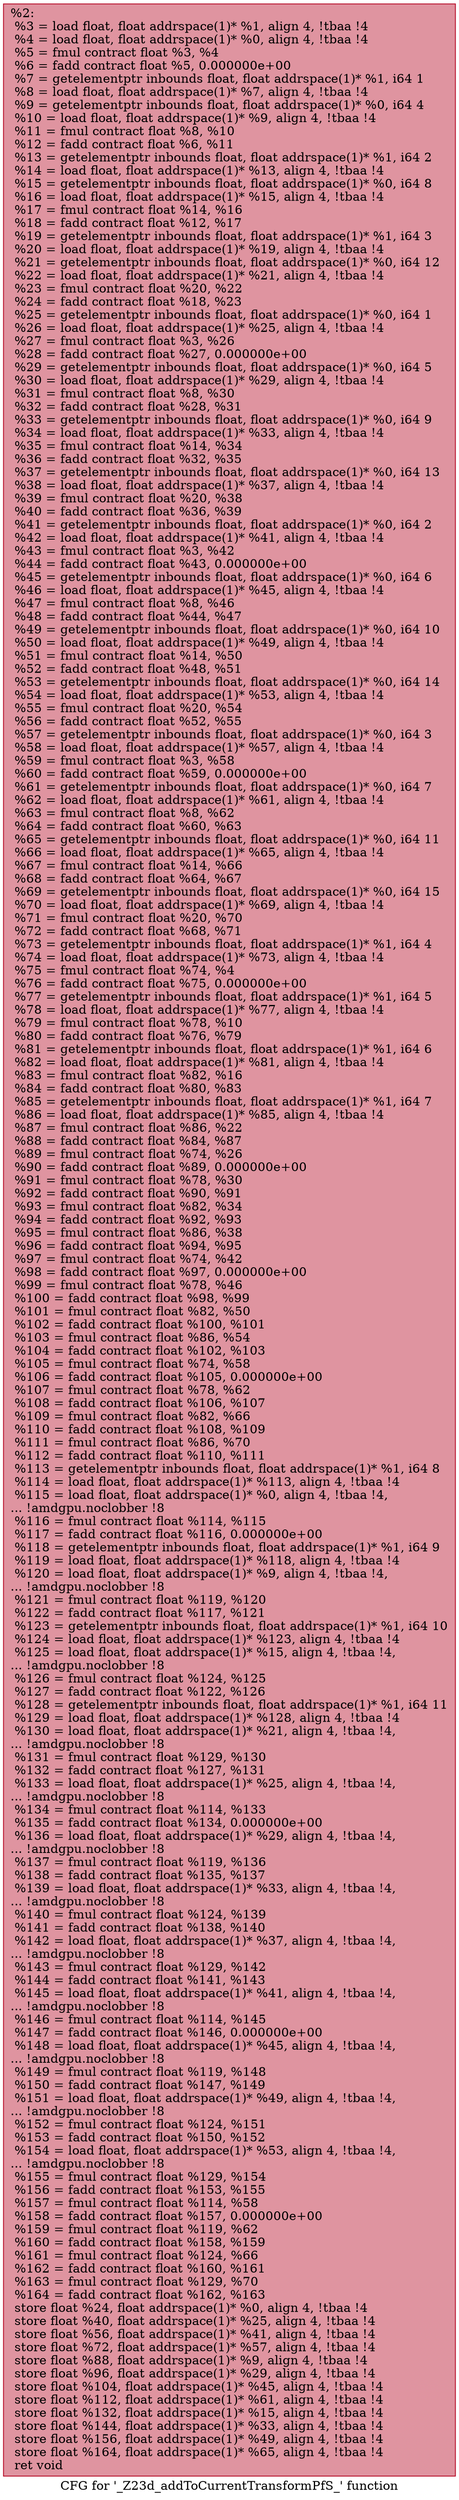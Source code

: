 digraph "CFG for '_Z23d_addToCurrentTransformPfS_' function" {
	label="CFG for '_Z23d_addToCurrentTransformPfS_' function";

	Node0x5929d30 [shape=record,color="#b70d28ff", style=filled, fillcolor="#b70d2870",label="{%2:\l  %3 = load float, float addrspace(1)* %1, align 4, !tbaa !4\l  %4 = load float, float addrspace(1)* %0, align 4, !tbaa !4\l  %5 = fmul contract float %3, %4\l  %6 = fadd contract float %5, 0.000000e+00\l  %7 = getelementptr inbounds float, float addrspace(1)* %1, i64 1\l  %8 = load float, float addrspace(1)* %7, align 4, !tbaa !4\l  %9 = getelementptr inbounds float, float addrspace(1)* %0, i64 4\l  %10 = load float, float addrspace(1)* %9, align 4, !tbaa !4\l  %11 = fmul contract float %8, %10\l  %12 = fadd contract float %6, %11\l  %13 = getelementptr inbounds float, float addrspace(1)* %1, i64 2\l  %14 = load float, float addrspace(1)* %13, align 4, !tbaa !4\l  %15 = getelementptr inbounds float, float addrspace(1)* %0, i64 8\l  %16 = load float, float addrspace(1)* %15, align 4, !tbaa !4\l  %17 = fmul contract float %14, %16\l  %18 = fadd contract float %12, %17\l  %19 = getelementptr inbounds float, float addrspace(1)* %1, i64 3\l  %20 = load float, float addrspace(1)* %19, align 4, !tbaa !4\l  %21 = getelementptr inbounds float, float addrspace(1)* %0, i64 12\l  %22 = load float, float addrspace(1)* %21, align 4, !tbaa !4\l  %23 = fmul contract float %20, %22\l  %24 = fadd contract float %18, %23\l  %25 = getelementptr inbounds float, float addrspace(1)* %0, i64 1\l  %26 = load float, float addrspace(1)* %25, align 4, !tbaa !4\l  %27 = fmul contract float %3, %26\l  %28 = fadd contract float %27, 0.000000e+00\l  %29 = getelementptr inbounds float, float addrspace(1)* %0, i64 5\l  %30 = load float, float addrspace(1)* %29, align 4, !tbaa !4\l  %31 = fmul contract float %8, %30\l  %32 = fadd contract float %28, %31\l  %33 = getelementptr inbounds float, float addrspace(1)* %0, i64 9\l  %34 = load float, float addrspace(1)* %33, align 4, !tbaa !4\l  %35 = fmul contract float %14, %34\l  %36 = fadd contract float %32, %35\l  %37 = getelementptr inbounds float, float addrspace(1)* %0, i64 13\l  %38 = load float, float addrspace(1)* %37, align 4, !tbaa !4\l  %39 = fmul contract float %20, %38\l  %40 = fadd contract float %36, %39\l  %41 = getelementptr inbounds float, float addrspace(1)* %0, i64 2\l  %42 = load float, float addrspace(1)* %41, align 4, !tbaa !4\l  %43 = fmul contract float %3, %42\l  %44 = fadd contract float %43, 0.000000e+00\l  %45 = getelementptr inbounds float, float addrspace(1)* %0, i64 6\l  %46 = load float, float addrspace(1)* %45, align 4, !tbaa !4\l  %47 = fmul contract float %8, %46\l  %48 = fadd contract float %44, %47\l  %49 = getelementptr inbounds float, float addrspace(1)* %0, i64 10\l  %50 = load float, float addrspace(1)* %49, align 4, !tbaa !4\l  %51 = fmul contract float %14, %50\l  %52 = fadd contract float %48, %51\l  %53 = getelementptr inbounds float, float addrspace(1)* %0, i64 14\l  %54 = load float, float addrspace(1)* %53, align 4, !tbaa !4\l  %55 = fmul contract float %20, %54\l  %56 = fadd contract float %52, %55\l  %57 = getelementptr inbounds float, float addrspace(1)* %0, i64 3\l  %58 = load float, float addrspace(1)* %57, align 4, !tbaa !4\l  %59 = fmul contract float %3, %58\l  %60 = fadd contract float %59, 0.000000e+00\l  %61 = getelementptr inbounds float, float addrspace(1)* %0, i64 7\l  %62 = load float, float addrspace(1)* %61, align 4, !tbaa !4\l  %63 = fmul contract float %8, %62\l  %64 = fadd contract float %60, %63\l  %65 = getelementptr inbounds float, float addrspace(1)* %0, i64 11\l  %66 = load float, float addrspace(1)* %65, align 4, !tbaa !4\l  %67 = fmul contract float %14, %66\l  %68 = fadd contract float %64, %67\l  %69 = getelementptr inbounds float, float addrspace(1)* %0, i64 15\l  %70 = load float, float addrspace(1)* %69, align 4, !tbaa !4\l  %71 = fmul contract float %20, %70\l  %72 = fadd contract float %68, %71\l  %73 = getelementptr inbounds float, float addrspace(1)* %1, i64 4\l  %74 = load float, float addrspace(1)* %73, align 4, !tbaa !4\l  %75 = fmul contract float %74, %4\l  %76 = fadd contract float %75, 0.000000e+00\l  %77 = getelementptr inbounds float, float addrspace(1)* %1, i64 5\l  %78 = load float, float addrspace(1)* %77, align 4, !tbaa !4\l  %79 = fmul contract float %78, %10\l  %80 = fadd contract float %76, %79\l  %81 = getelementptr inbounds float, float addrspace(1)* %1, i64 6\l  %82 = load float, float addrspace(1)* %81, align 4, !tbaa !4\l  %83 = fmul contract float %82, %16\l  %84 = fadd contract float %80, %83\l  %85 = getelementptr inbounds float, float addrspace(1)* %1, i64 7\l  %86 = load float, float addrspace(1)* %85, align 4, !tbaa !4\l  %87 = fmul contract float %86, %22\l  %88 = fadd contract float %84, %87\l  %89 = fmul contract float %74, %26\l  %90 = fadd contract float %89, 0.000000e+00\l  %91 = fmul contract float %78, %30\l  %92 = fadd contract float %90, %91\l  %93 = fmul contract float %82, %34\l  %94 = fadd contract float %92, %93\l  %95 = fmul contract float %86, %38\l  %96 = fadd contract float %94, %95\l  %97 = fmul contract float %74, %42\l  %98 = fadd contract float %97, 0.000000e+00\l  %99 = fmul contract float %78, %46\l  %100 = fadd contract float %98, %99\l  %101 = fmul contract float %82, %50\l  %102 = fadd contract float %100, %101\l  %103 = fmul contract float %86, %54\l  %104 = fadd contract float %102, %103\l  %105 = fmul contract float %74, %58\l  %106 = fadd contract float %105, 0.000000e+00\l  %107 = fmul contract float %78, %62\l  %108 = fadd contract float %106, %107\l  %109 = fmul contract float %82, %66\l  %110 = fadd contract float %108, %109\l  %111 = fmul contract float %86, %70\l  %112 = fadd contract float %110, %111\l  %113 = getelementptr inbounds float, float addrspace(1)* %1, i64 8\l  %114 = load float, float addrspace(1)* %113, align 4, !tbaa !4\l  %115 = load float, float addrspace(1)* %0, align 4, !tbaa !4,\l... !amdgpu.noclobber !8\l  %116 = fmul contract float %114, %115\l  %117 = fadd contract float %116, 0.000000e+00\l  %118 = getelementptr inbounds float, float addrspace(1)* %1, i64 9\l  %119 = load float, float addrspace(1)* %118, align 4, !tbaa !4\l  %120 = load float, float addrspace(1)* %9, align 4, !tbaa !4,\l... !amdgpu.noclobber !8\l  %121 = fmul contract float %119, %120\l  %122 = fadd contract float %117, %121\l  %123 = getelementptr inbounds float, float addrspace(1)* %1, i64 10\l  %124 = load float, float addrspace(1)* %123, align 4, !tbaa !4\l  %125 = load float, float addrspace(1)* %15, align 4, !tbaa !4,\l... !amdgpu.noclobber !8\l  %126 = fmul contract float %124, %125\l  %127 = fadd contract float %122, %126\l  %128 = getelementptr inbounds float, float addrspace(1)* %1, i64 11\l  %129 = load float, float addrspace(1)* %128, align 4, !tbaa !4\l  %130 = load float, float addrspace(1)* %21, align 4, !tbaa !4,\l... !amdgpu.noclobber !8\l  %131 = fmul contract float %129, %130\l  %132 = fadd contract float %127, %131\l  %133 = load float, float addrspace(1)* %25, align 4, !tbaa !4,\l... !amdgpu.noclobber !8\l  %134 = fmul contract float %114, %133\l  %135 = fadd contract float %134, 0.000000e+00\l  %136 = load float, float addrspace(1)* %29, align 4, !tbaa !4,\l... !amdgpu.noclobber !8\l  %137 = fmul contract float %119, %136\l  %138 = fadd contract float %135, %137\l  %139 = load float, float addrspace(1)* %33, align 4, !tbaa !4,\l... !amdgpu.noclobber !8\l  %140 = fmul contract float %124, %139\l  %141 = fadd contract float %138, %140\l  %142 = load float, float addrspace(1)* %37, align 4, !tbaa !4,\l... !amdgpu.noclobber !8\l  %143 = fmul contract float %129, %142\l  %144 = fadd contract float %141, %143\l  %145 = load float, float addrspace(1)* %41, align 4, !tbaa !4,\l... !amdgpu.noclobber !8\l  %146 = fmul contract float %114, %145\l  %147 = fadd contract float %146, 0.000000e+00\l  %148 = load float, float addrspace(1)* %45, align 4, !tbaa !4,\l... !amdgpu.noclobber !8\l  %149 = fmul contract float %119, %148\l  %150 = fadd contract float %147, %149\l  %151 = load float, float addrspace(1)* %49, align 4, !tbaa !4,\l... !amdgpu.noclobber !8\l  %152 = fmul contract float %124, %151\l  %153 = fadd contract float %150, %152\l  %154 = load float, float addrspace(1)* %53, align 4, !tbaa !4,\l... !amdgpu.noclobber !8\l  %155 = fmul contract float %129, %154\l  %156 = fadd contract float %153, %155\l  %157 = fmul contract float %114, %58\l  %158 = fadd contract float %157, 0.000000e+00\l  %159 = fmul contract float %119, %62\l  %160 = fadd contract float %158, %159\l  %161 = fmul contract float %124, %66\l  %162 = fadd contract float %160, %161\l  %163 = fmul contract float %129, %70\l  %164 = fadd contract float %162, %163\l  store float %24, float addrspace(1)* %0, align 4, !tbaa !4\l  store float %40, float addrspace(1)* %25, align 4, !tbaa !4\l  store float %56, float addrspace(1)* %41, align 4, !tbaa !4\l  store float %72, float addrspace(1)* %57, align 4, !tbaa !4\l  store float %88, float addrspace(1)* %9, align 4, !tbaa !4\l  store float %96, float addrspace(1)* %29, align 4, !tbaa !4\l  store float %104, float addrspace(1)* %45, align 4, !tbaa !4\l  store float %112, float addrspace(1)* %61, align 4, !tbaa !4\l  store float %132, float addrspace(1)* %15, align 4, !tbaa !4\l  store float %144, float addrspace(1)* %33, align 4, !tbaa !4\l  store float %156, float addrspace(1)* %49, align 4, !tbaa !4\l  store float %164, float addrspace(1)* %65, align 4, !tbaa !4\l  ret void\l}"];
}
